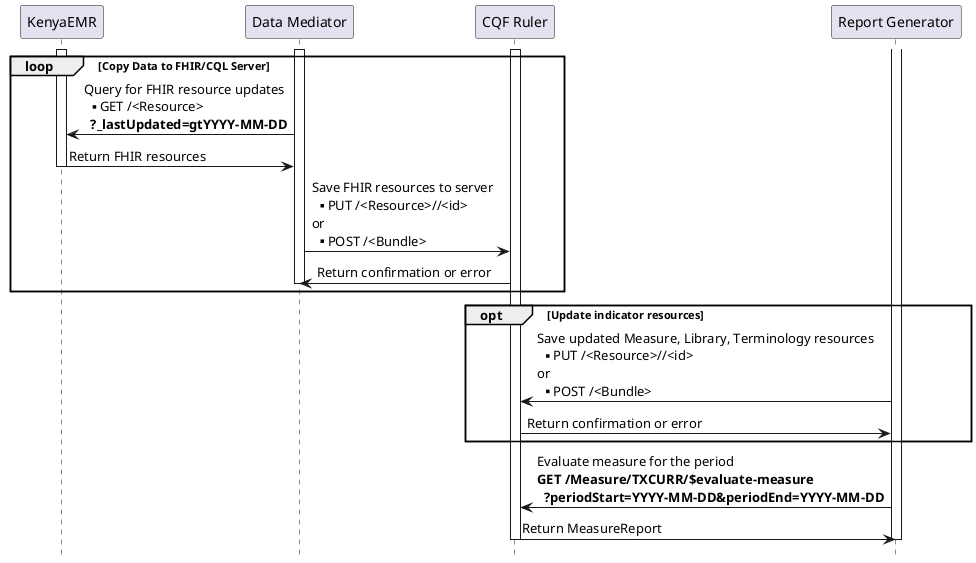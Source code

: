 @startuml
skinparam svgDimensionStyle false
hide footbox
participant "KenyaEMR" as EMR
participant "Data Mediator" as Data
participant "CQF Ruler" as CQL
participant "Report Generator" as Report 

activate CQL
loop Copy Data to FHIR/CQL Server
  activate Data
  activate EMR
  Data -> EMR: Query for FHIR resource updates\n**GET /<Resource>\n  **?_lastUpdated=gtYYYY-MM-DD**
  EMR -> Data: Return FHIR resources
  deactivate EMR
  Data -> CQL: Save FHIR resources to server\n**PUT /<Resource>//<id>\nor\n**POST /<Bundle>
  CQL -> Data: Return confirmation or error
  deactivate Data
end

activate Report
opt Update indicator resources
  Report -> CQL: Save updated Measure, Library, Terminology resources\n**PUT /<Resource>//<id>\nor\n**POST /<Bundle>
  CQL -> Report: Return confirmation or error
end

Report -> CQL: Evaluate measure for the period\n**GET /Measure/TXCURR/$evaluate-measure**\n  **?periodStart=YYYY-MM-DD&periodEnd=YYYY-MM-DD**
CQL -> Report: Return MeasureReport
deactivate Report
deactivate CQL

@enduml
